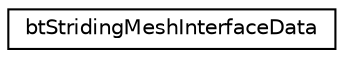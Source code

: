 digraph "Graphical Class Hierarchy"
{
  edge [fontname="Helvetica",fontsize="10",labelfontname="Helvetica",labelfontsize="10"];
  node [fontname="Helvetica",fontsize="10",shape=record];
  rankdir="LR";
  Node1 [label="btStridingMeshInterfaceData",height=0.2,width=0.4,color="black", fillcolor="white", style="filled",URL="$structbt_striding_mesh_interface_data.html",tooltip="do not change those serialization structures, it requires an updated sBulletDNAstr/sBulletDNAstr64 ..."];
}
